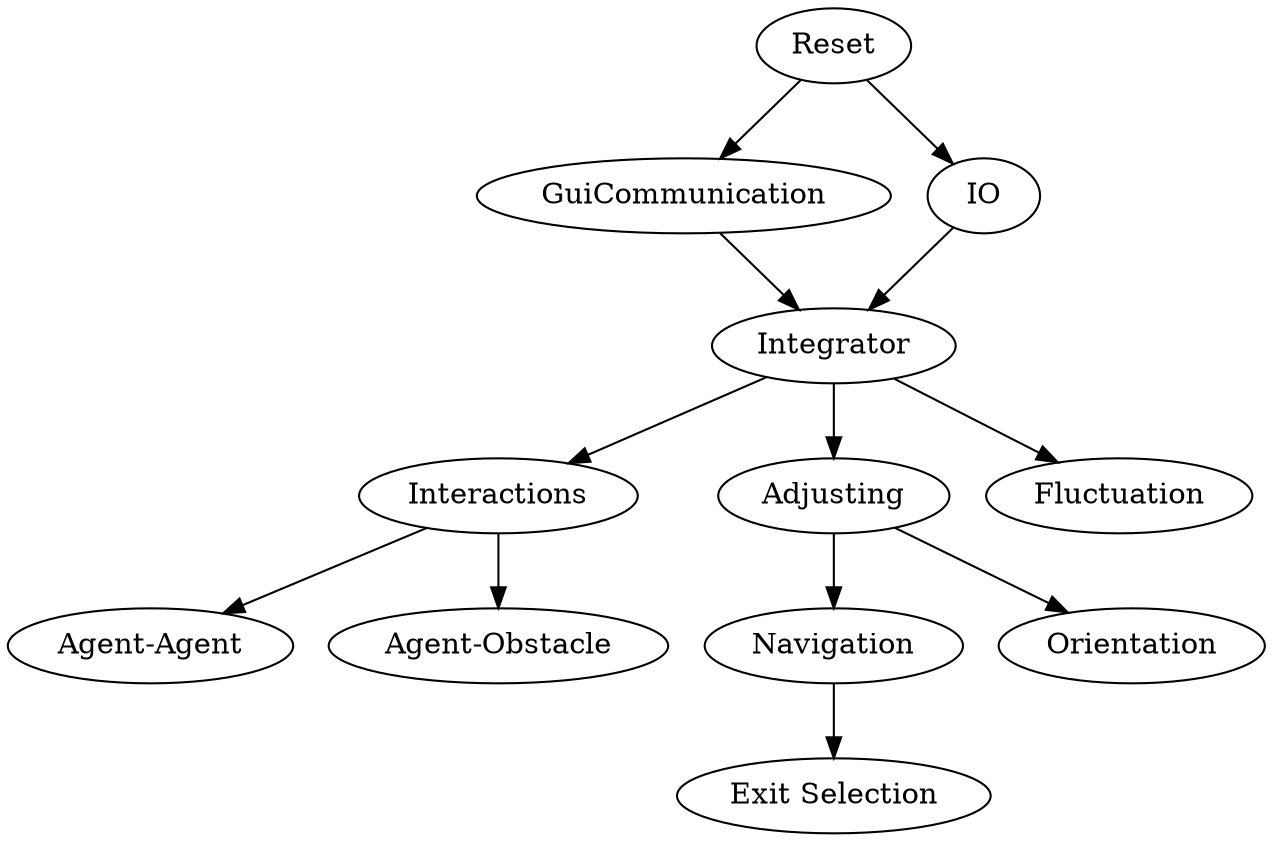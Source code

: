 digraph foo {
      "Reset" -> {
          "GuiCommunication";
          "IO";
      };
      "GuiCommunication" -> "Integrator";
      "IO" -> "Integrator";
      "Integrator" -> {
          "Interactions";
          "Adjusting";
          "Fluctuation";
      }
      "Adjusting" -> {
        "Navigation";
        "Orientation";
      }
      "Navigation" -> "Exit Selection";
      "Interactions" -> {
        "Agent-Agent";
        "Agent-Obstacle"
      }
    }
